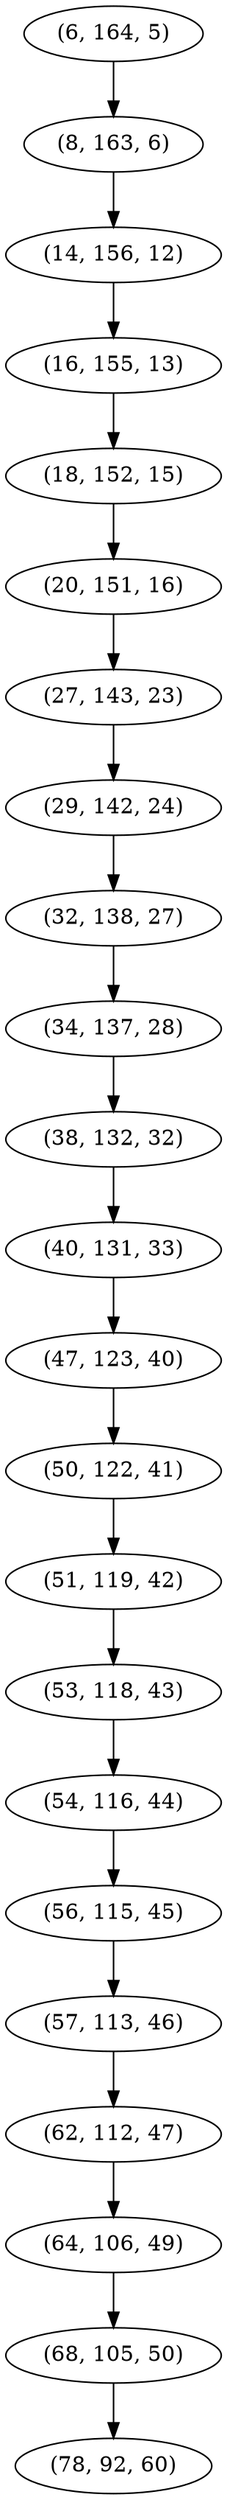 digraph tree {
    "(6, 164, 5)";
    "(8, 163, 6)";
    "(14, 156, 12)";
    "(16, 155, 13)";
    "(18, 152, 15)";
    "(20, 151, 16)";
    "(27, 143, 23)";
    "(29, 142, 24)";
    "(32, 138, 27)";
    "(34, 137, 28)";
    "(38, 132, 32)";
    "(40, 131, 33)";
    "(47, 123, 40)";
    "(50, 122, 41)";
    "(51, 119, 42)";
    "(53, 118, 43)";
    "(54, 116, 44)";
    "(56, 115, 45)";
    "(57, 113, 46)";
    "(62, 112, 47)";
    "(64, 106, 49)";
    "(68, 105, 50)";
    "(78, 92, 60)";
    "(6, 164, 5)" -> "(8, 163, 6)";
    "(8, 163, 6)" -> "(14, 156, 12)";
    "(14, 156, 12)" -> "(16, 155, 13)";
    "(16, 155, 13)" -> "(18, 152, 15)";
    "(18, 152, 15)" -> "(20, 151, 16)";
    "(20, 151, 16)" -> "(27, 143, 23)";
    "(27, 143, 23)" -> "(29, 142, 24)";
    "(29, 142, 24)" -> "(32, 138, 27)";
    "(32, 138, 27)" -> "(34, 137, 28)";
    "(34, 137, 28)" -> "(38, 132, 32)";
    "(38, 132, 32)" -> "(40, 131, 33)";
    "(40, 131, 33)" -> "(47, 123, 40)";
    "(47, 123, 40)" -> "(50, 122, 41)";
    "(50, 122, 41)" -> "(51, 119, 42)";
    "(51, 119, 42)" -> "(53, 118, 43)";
    "(53, 118, 43)" -> "(54, 116, 44)";
    "(54, 116, 44)" -> "(56, 115, 45)";
    "(56, 115, 45)" -> "(57, 113, 46)";
    "(57, 113, 46)" -> "(62, 112, 47)";
    "(62, 112, 47)" -> "(64, 106, 49)";
    "(64, 106, 49)" -> "(68, 105, 50)";
    "(68, 105, 50)" -> "(78, 92, 60)";
}
